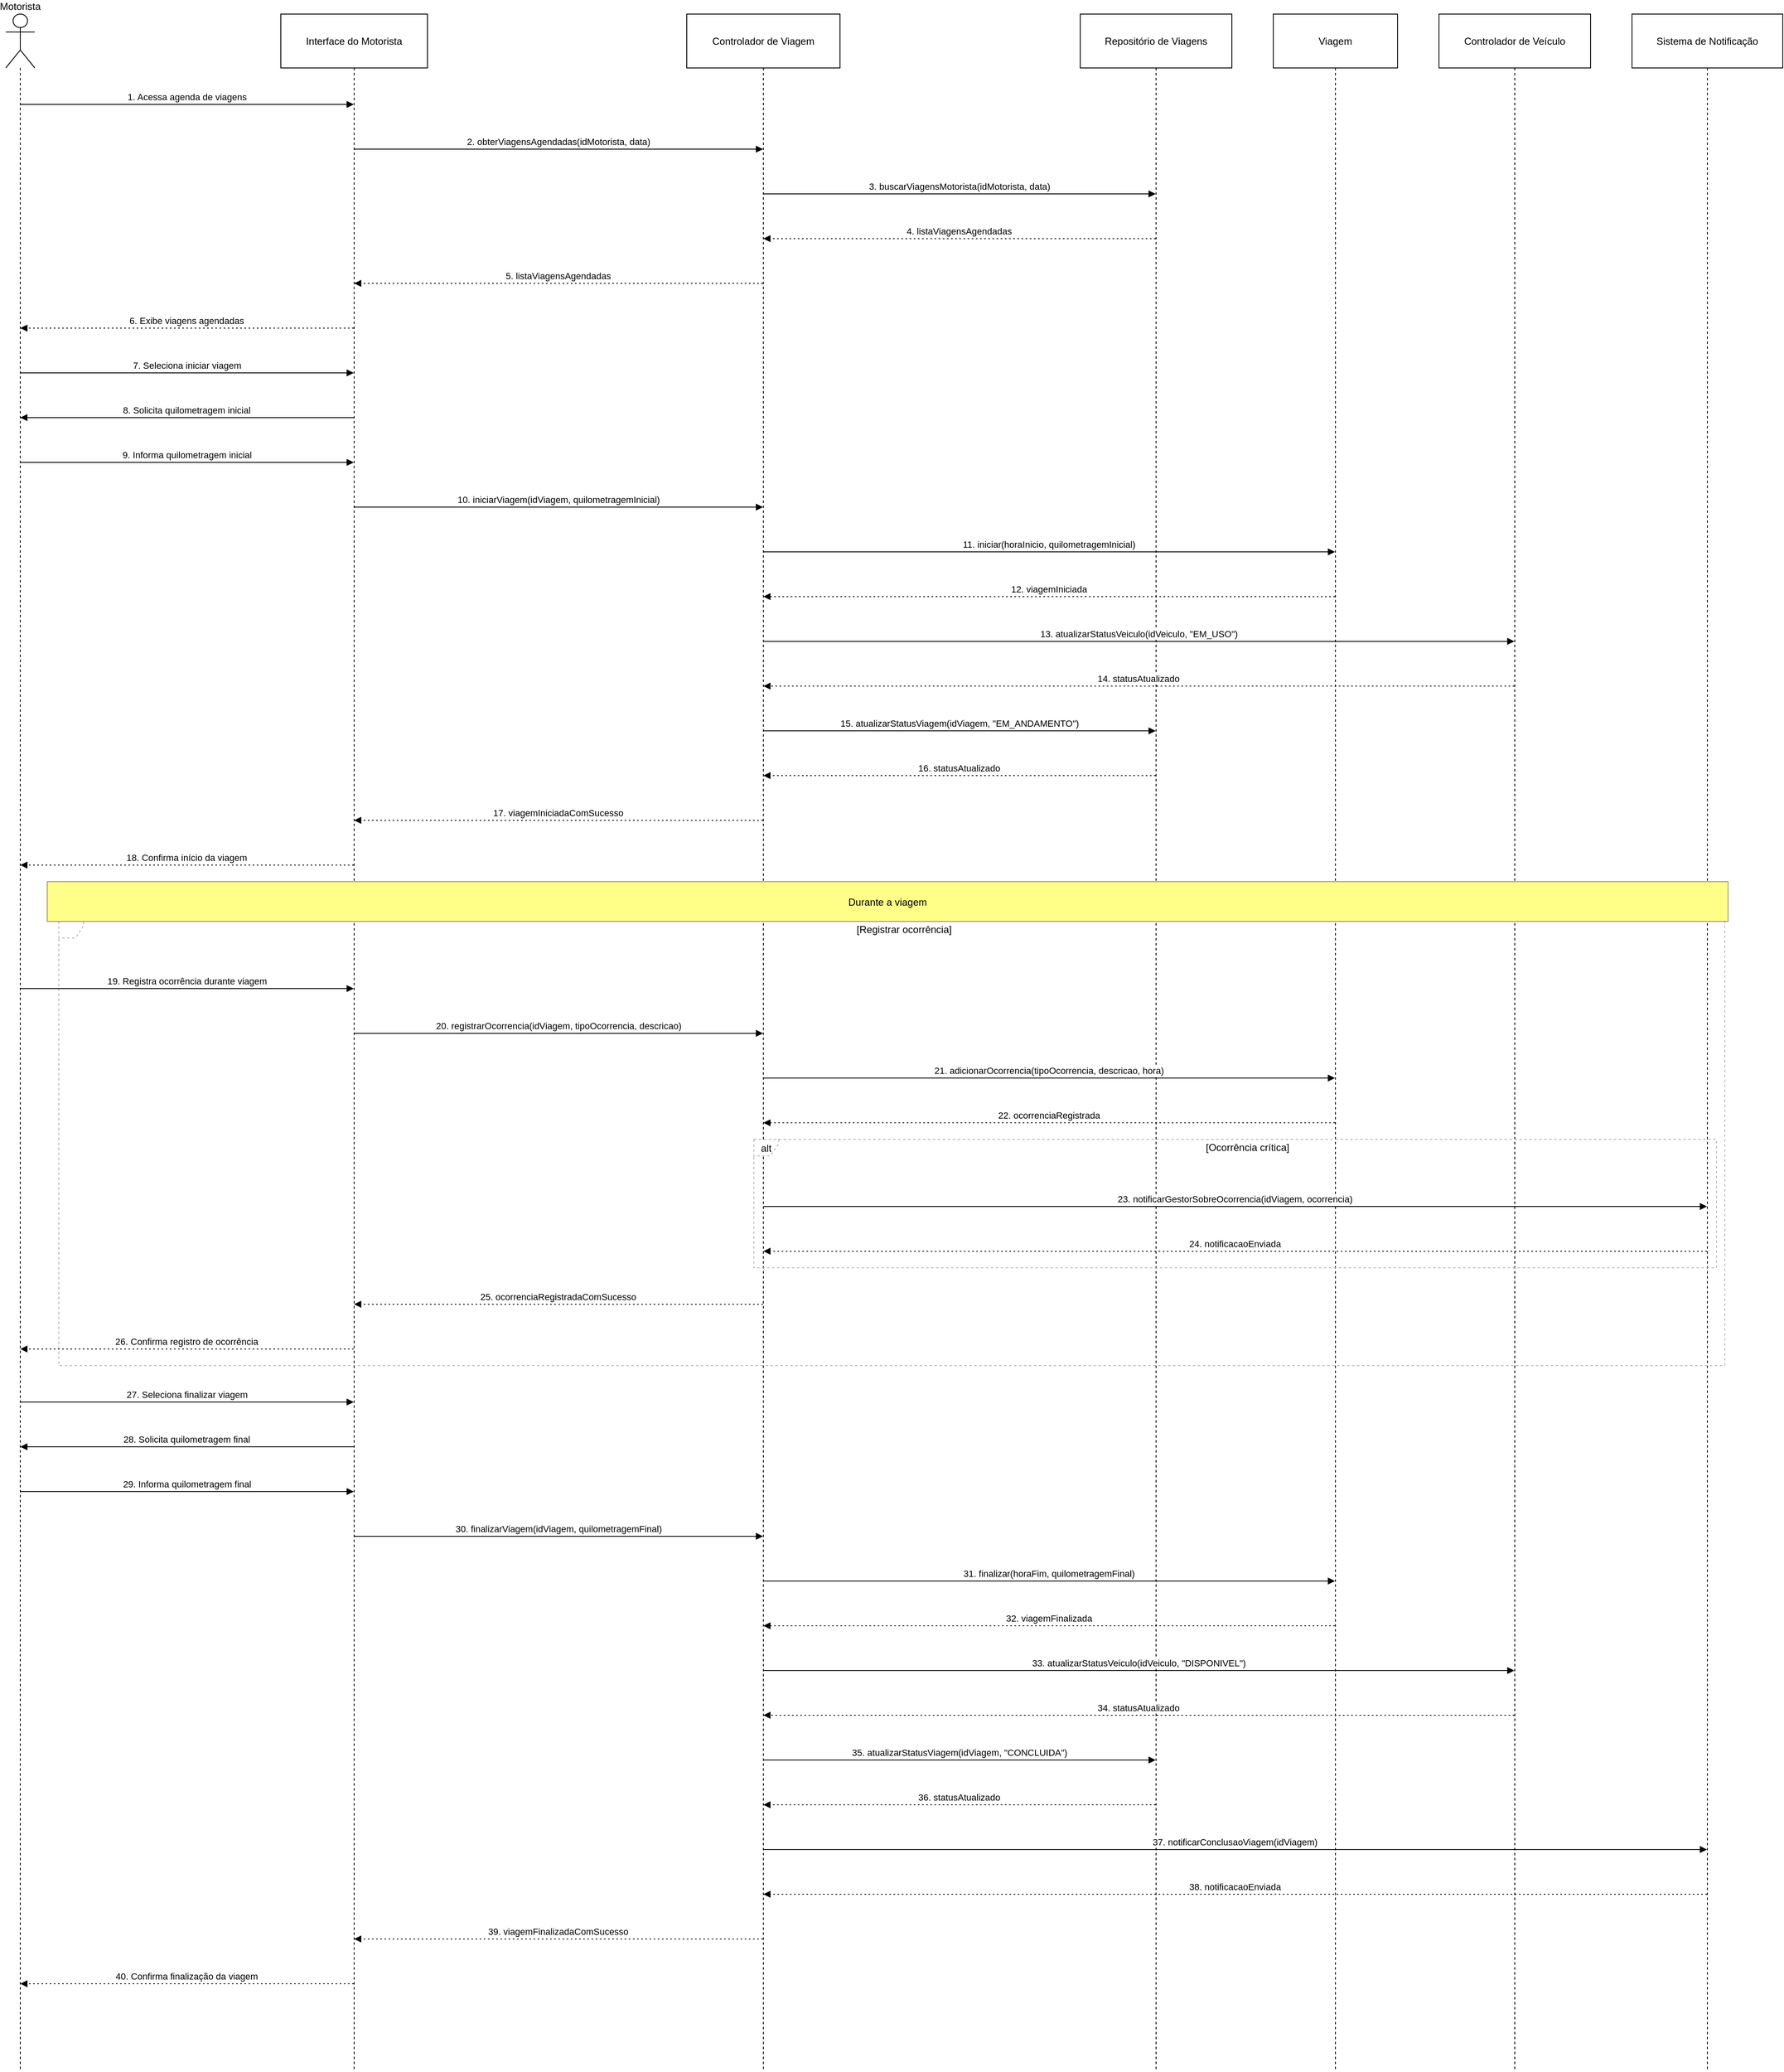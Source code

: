 <mxfile version="27.0.6">
  <diagram name="Página-1" id="1Gf7_tFx_Znb1VcW-HHT">
    <mxGraphModel grid="1" page="1" gridSize="10" guides="1" tooltips="1" connect="1" arrows="1" fold="1" pageScale="1" pageWidth="827" pageHeight="1169" math="0" shadow="0">
      <root>
        <mxCell id="0" />
        <mxCell id="1" parent="0" />
        <mxCell id="0Zys3uSyWwQmi7Vi93YZ-1" value="Motorista" style="shape=umlLifeline;perimeter=lifelinePerimeter;whiteSpace=wrap;container=1;dropTarget=0;collapsible=0;recursiveResize=0;outlineConnect=0;portConstraint=eastwest;newEdgeStyle={&quot;edgeStyle&quot;:&quot;elbowEdgeStyle&quot;,&quot;elbow&quot;:&quot;vertical&quot;,&quot;curved&quot;:0,&quot;rounded&quot;:0};participant=umlActor;verticalAlign=bottom;labelPosition=center;verticalLabelPosition=top;align=center;size=65;" vertex="1" parent="1">
          <mxGeometry x="20" y="20" width="35" height="2482" as="geometry" />
        </mxCell>
        <mxCell id="0Zys3uSyWwQmi7Vi93YZ-2" value="Interface do Motorista" style="shape=umlLifeline;perimeter=lifelinePerimeter;whiteSpace=wrap;container=1;dropTarget=0;collapsible=0;recursiveResize=0;outlineConnect=0;portConstraint=eastwest;newEdgeStyle={&quot;edgeStyle&quot;:&quot;elbowEdgeStyle&quot;,&quot;elbow&quot;:&quot;vertical&quot;,&quot;curved&quot;:0,&quot;rounded&quot;:0};size=65;" vertex="1" parent="1">
          <mxGeometry x="352" y="20" width="177" height="2482" as="geometry" />
        </mxCell>
        <mxCell id="0Zys3uSyWwQmi7Vi93YZ-3" value="Controlador de Viagem" style="shape=umlLifeline;perimeter=lifelinePerimeter;whiteSpace=wrap;container=1;dropTarget=0;collapsible=0;recursiveResize=0;outlineConnect=0;portConstraint=eastwest;newEdgeStyle={&quot;edgeStyle&quot;:&quot;elbowEdgeStyle&quot;,&quot;elbow&quot;:&quot;vertical&quot;,&quot;curved&quot;:0,&quot;rounded&quot;:0};size=65;" vertex="1" parent="1">
          <mxGeometry x="842" y="20" width="185" height="2482" as="geometry" />
        </mxCell>
        <mxCell id="0Zys3uSyWwQmi7Vi93YZ-4" value="Repositório de Viagens" style="shape=umlLifeline;perimeter=lifelinePerimeter;whiteSpace=wrap;container=1;dropTarget=0;collapsible=0;recursiveResize=0;outlineConnect=0;portConstraint=eastwest;newEdgeStyle={&quot;edgeStyle&quot;:&quot;elbowEdgeStyle&quot;,&quot;elbow&quot;:&quot;vertical&quot;,&quot;curved&quot;:0,&quot;rounded&quot;:0};size=65;" vertex="1" parent="1">
          <mxGeometry x="1317" y="20" width="183" height="2482" as="geometry" />
        </mxCell>
        <mxCell id="0Zys3uSyWwQmi7Vi93YZ-5" value="Viagem" style="shape=umlLifeline;perimeter=lifelinePerimeter;whiteSpace=wrap;container=1;dropTarget=0;collapsible=0;recursiveResize=0;outlineConnect=0;portConstraint=eastwest;newEdgeStyle={&quot;edgeStyle&quot;:&quot;elbowEdgeStyle&quot;,&quot;elbow&quot;:&quot;vertical&quot;,&quot;curved&quot;:0,&quot;rounded&quot;:0};size=65;" vertex="1" parent="1">
          <mxGeometry x="1550" y="20" width="150" height="2482" as="geometry" />
        </mxCell>
        <mxCell id="0Zys3uSyWwQmi7Vi93YZ-6" value="Controlador de Veículo" style="shape=umlLifeline;perimeter=lifelinePerimeter;whiteSpace=wrap;container=1;dropTarget=0;collapsible=0;recursiveResize=0;outlineConnect=0;portConstraint=eastwest;newEdgeStyle={&quot;edgeStyle&quot;:&quot;elbowEdgeStyle&quot;,&quot;elbow&quot;:&quot;vertical&quot;,&quot;curved&quot;:0,&quot;rounded&quot;:0};size=65;" vertex="1" parent="1">
          <mxGeometry x="1750" y="20" width="183" height="2482" as="geometry" />
        </mxCell>
        <mxCell id="0Zys3uSyWwQmi7Vi93YZ-7" value="Sistema de Notificação" style="shape=umlLifeline;perimeter=lifelinePerimeter;whiteSpace=wrap;container=1;dropTarget=0;collapsible=0;recursiveResize=0;outlineConnect=0;portConstraint=eastwest;newEdgeStyle={&quot;edgeStyle&quot;:&quot;elbowEdgeStyle&quot;,&quot;elbow&quot;:&quot;vertical&quot;,&quot;curved&quot;:0,&quot;rounded&quot;:0};size=65;" vertex="1" parent="1">
          <mxGeometry x="1983" y="20" width="182" height="2482" as="geometry" />
        </mxCell>
        <mxCell id="0Zys3uSyWwQmi7Vi93YZ-8" value="alt" style="shape=umlFrame;dashed=1;pointerEvents=0;dropTarget=0;strokeColor=#B3B3B3;height=20;width=30" vertex="1" parent="1">
          <mxGeometry x="923" y="1378" width="1162" height="155" as="geometry" />
        </mxCell>
        <mxCell id="0Zys3uSyWwQmi7Vi93YZ-9" value="[Ocorrência crítica]" style="text;strokeColor=none;fillColor=none;align=center;verticalAlign=middle;whiteSpace=wrap;" vertex="1" parent="0Zys3uSyWwQmi7Vi93YZ-8">
          <mxGeometry x="30" width="1132" height="20" as="geometry" />
        </mxCell>
        <mxCell id="0Zys3uSyWwQmi7Vi93YZ-10" value="&#xa;" style="shape=umlFrame;dashed=1;pointerEvents=0;dropTarget=0;strokeColor=#B3B3B3;height=20;width=30;" vertex="1" parent="1">
          <mxGeometry x="84" y="1115" width="2011" height="536" as="geometry" />
        </mxCell>
        <mxCell id="0Zys3uSyWwQmi7Vi93YZ-11" value="[Registrar ocorrência]" style="text;strokeColor=none;fillColor=none;align=center;verticalAlign=middle;whiteSpace=wrap;" vertex="1" parent="0Zys3uSyWwQmi7Vi93YZ-10">
          <mxGeometry x="30" width="1981" height="20" as="geometry" />
        </mxCell>
        <mxCell id="0Zys3uSyWwQmi7Vi93YZ-12" value="1. Acessa agenda de viagens" style="verticalAlign=bottom;edgeStyle=elbowEdgeStyle;elbow=vertical;curved=0;rounded=0;endArrow=block;" edge="1" parent="1" source="0Zys3uSyWwQmi7Vi93YZ-1" target="0Zys3uSyWwQmi7Vi93YZ-2">
          <mxGeometry relative="1" as="geometry">
            <Array as="points">
              <mxPoint x="276" y="129" />
            </Array>
          </mxGeometry>
        </mxCell>
        <mxCell id="0Zys3uSyWwQmi7Vi93YZ-13" value="2. obterViagensAgendadas(idMotorista, data)" style="verticalAlign=bottom;edgeStyle=elbowEdgeStyle;elbow=vertical;curved=0;rounded=0;endArrow=block;" edge="1" parent="1" source="0Zys3uSyWwQmi7Vi93YZ-2" target="0Zys3uSyWwQmi7Vi93YZ-3">
          <mxGeometry relative="1" as="geometry">
            <Array as="points">
              <mxPoint x="696" y="183" />
            </Array>
          </mxGeometry>
        </mxCell>
        <mxCell id="0Zys3uSyWwQmi7Vi93YZ-14" value="3. buscarViagensMotorista(idMotorista, data)" style="verticalAlign=bottom;edgeStyle=elbowEdgeStyle;elbow=vertical;curved=0;rounded=0;endArrow=block;" edge="1" parent="1" source="0Zys3uSyWwQmi7Vi93YZ-3" target="0Zys3uSyWwQmi7Vi93YZ-4">
          <mxGeometry relative="1" as="geometry">
            <Array as="points">
              <mxPoint x="1180" y="237" />
            </Array>
          </mxGeometry>
        </mxCell>
        <mxCell id="0Zys3uSyWwQmi7Vi93YZ-15" value="4. listaViagensAgendadas" style="verticalAlign=bottom;edgeStyle=elbowEdgeStyle;elbow=vertical;curved=0;rounded=0;dashed=1;dashPattern=2 3;endArrow=block;" edge="1" parent="1" source="0Zys3uSyWwQmi7Vi93YZ-4" target="0Zys3uSyWwQmi7Vi93YZ-3">
          <mxGeometry relative="1" as="geometry">
            <Array as="points">
              <mxPoint x="1183" y="291" />
            </Array>
          </mxGeometry>
        </mxCell>
        <mxCell id="0Zys3uSyWwQmi7Vi93YZ-16" value="5. listaViagensAgendadas" style="verticalAlign=bottom;edgeStyle=elbowEdgeStyle;elbow=vertical;curved=0;rounded=0;dashed=1;dashPattern=2 3;endArrow=block;" edge="1" parent="1" source="0Zys3uSyWwQmi7Vi93YZ-3" target="0Zys3uSyWwQmi7Vi93YZ-2">
          <mxGeometry relative="1" as="geometry">
            <Array as="points">
              <mxPoint x="699" y="345" />
            </Array>
          </mxGeometry>
        </mxCell>
        <mxCell id="0Zys3uSyWwQmi7Vi93YZ-17" value="6. Exibe viagens agendadas" style="verticalAlign=bottom;edgeStyle=elbowEdgeStyle;elbow=vertical;curved=0;rounded=0;dashed=1;dashPattern=2 3;endArrow=block;" edge="1" parent="1" source="0Zys3uSyWwQmi7Vi93YZ-2" target="0Zys3uSyWwQmi7Vi93YZ-1">
          <mxGeometry relative="1" as="geometry">
            <Array as="points">
              <mxPoint x="279" y="399" />
            </Array>
          </mxGeometry>
        </mxCell>
        <mxCell id="0Zys3uSyWwQmi7Vi93YZ-18" value="7. Seleciona iniciar viagem" style="verticalAlign=bottom;edgeStyle=elbowEdgeStyle;elbow=vertical;curved=0;rounded=0;endArrow=block;" edge="1" parent="1" source="0Zys3uSyWwQmi7Vi93YZ-1" target="0Zys3uSyWwQmi7Vi93YZ-2">
          <mxGeometry relative="1" as="geometry">
            <Array as="points">
              <mxPoint x="276" y="453" />
            </Array>
          </mxGeometry>
        </mxCell>
        <mxCell id="0Zys3uSyWwQmi7Vi93YZ-19" value="8. Solicita quilometragem inicial" style="verticalAlign=bottom;edgeStyle=elbowEdgeStyle;elbow=vertical;curved=0;rounded=0;endArrow=block;" edge="1" parent="1" source="0Zys3uSyWwQmi7Vi93YZ-2" target="0Zys3uSyWwQmi7Vi93YZ-1">
          <mxGeometry relative="1" as="geometry">
            <Array as="points">
              <mxPoint x="279" y="507" />
            </Array>
          </mxGeometry>
        </mxCell>
        <mxCell id="0Zys3uSyWwQmi7Vi93YZ-20" value="9. Informa quilometragem inicial" style="verticalAlign=bottom;edgeStyle=elbowEdgeStyle;elbow=vertical;curved=0;rounded=0;endArrow=block;" edge="1" parent="1" source="0Zys3uSyWwQmi7Vi93YZ-1" target="0Zys3uSyWwQmi7Vi93YZ-2">
          <mxGeometry relative="1" as="geometry">
            <Array as="points">
              <mxPoint x="276" y="561" />
            </Array>
          </mxGeometry>
        </mxCell>
        <mxCell id="0Zys3uSyWwQmi7Vi93YZ-21" value="10. iniciarViagem(idViagem, quilometragemInicial)" style="verticalAlign=bottom;edgeStyle=elbowEdgeStyle;elbow=vertical;curved=0;rounded=0;endArrow=block;" edge="1" parent="1" source="0Zys3uSyWwQmi7Vi93YZ-2" target="0Zys3uSyWwQmi7Vi93YZ-3">
          <mxGeometry relative="1" as="geometry">
            <Array as="points">
              <mxPoint x="696" y="615" />
            </Array>
          </mxGeometry>
        </mxCell>
        <mxCell id="0Zys3uSyWwQmi7Vi93YZ-22" value="11. iniciar(horaInicio, quilometragemInicial)" style="verticalAlign=bottom;edgeStyle=elbowEdgeStyle;elbow=vertical;curved=0;rounded=0;endArrow=block;" edge="1" parent="1" source="0Zys3uSyWwQmi7Vi93YZ-3" target="0Zys3uSyWwQmi7Vi93YZ-5">
          <mxGeometry relative="1" as="geometry">
            <Array as="points">
              <mxPoint x="1288" y="669" />
            </Array>
          </mxGeometry>
        </mxCell>
        <mxCell id="0Zys3uSyWwQmi7Vi93YZ-23" value="12. viagemIniciada" style="verticalAlign=bottom;edgeStyle=elbowEdgeStyle;elbow=vertical;curved=0;rounded=0;dashed=1;dashPattern=2 3;endArrow=block;" edge="1" parent="1" source="0Zys3uSyWwQmi7Vi93YZ-5" target="0Zys3uSyWwQmi7Vi93YZ-3">
          <mxGeometry relative="1" as="geometry">
            <Array as="points">
              <mxPoint x="1291" y="723" />
            </Array>
          </mxGeometry>
        </mxCell>
        <mxCell id="0Zys3uSyWwQmi7Vi93YZ-24" value="13. atualizarStatusVeiculo(idVeiculo, &quot;EM_USO&quot;)" style="verticalAlign=bottom;edgeStyle=elbowEdgeStyle;elbow=vertical;curved=0;rounded=0;endArrow=block;" edge="1" parent="1" source="0Zys3uSyWwQmi7Vi93YZ-3" target="0Zys3uSyWwQmi7Vi93YZ-6">
          <mxGeometry relative="1" as="geometry">
            <Array as="points">
              <mxPoint x="1396" y="777" />
            </Array>
          </mxGeometry>
        </mxCell>
        <mxCell id="0Zys3uSyWwQmi7Vi93YZ-25" value="14. statusAtualizado" style="verticalAlign=bottom;edgeStyle=elbowEdgeStyle;elbow=vertical;curved=0;rounded=0;dashed=1;dashPattern=2 3;endArrow=block;" edge="1" parent="1" source="0Zys3uSyWwQmi7Vi93YZ-6" target="0Zys3uSyWwQmi7Vi93YZ-3">
          <mxGeometry relative="1" as="geometry">
            <Array as="points">
              <mxPoint x="1399" y="831" />
            </Array>
          </mxGeometry>
        </mxCell>
        <mxCell id="0Zys3uSyWwQmi7Vi93YZ-26" value="15. atualizarStatusViagem(idViagem, &quot;EM_ANDAMENTO&quot;)" style="verticalAlign=bottom;edgeStyle=elbowEdgeStyle;elbow=vertical;curved=0;rounded=0;endArrow=block;" edge="1" parent="1" source="0Zys3uSyWwQmi7Vi93YZ-3" target="0Zys3uSyWwQmi7Vi93YZ-4">
          <mxGeometry relative="1" as="geometry">
            <Array as="points">
              <mxPoint x="1180" y="885" />
            </Array>
          </mxGeometry>
        </mxCell>
        <mxCell id="0Zys3uSyWwQmi7Vi93YZ-27" value="16. statusAtualizado" style="verticalAlign=bottom;edgeStyle=elbowEdgeStyle;elbow=vertical;curved=0;rounded=0;dashed=1;dashPattern=2 3;endArrow=block;" edge="1" parent="1" source="0Zys3uSyWwQmi7Vi93YZ-4" target="0Zys3uSyWwQmi7Vi93YZ-3">
          <mxGeometry relative="1" as="geometry">
            <Array as="points">
              <mxPoint x="1183" y="939" />
            </Array>
          </mxGeometry>
        </mxCell>
        <mxCell id="0Zys3uSyWwQmi7Vi93YZ-28" value="17. viagemIniciadaComSucesso" style="verticalAlign=bottom;edgeStyle=elbowEdgeStyle;elbow=vertical;curved=0;rounded=0;dashed=1;dashPattern=2 3;endArrow=block;" edge="1" parent="1" source="0Zys3uSyWwQmi7Vi93YZ-3" target="0Zys3uSyWwQmi7Vi93YZ-2">
          <mxGeometry relative="1" as="geometry">
            <Array as="points">
              <mxPoint x="699" y="993" />
            </Array>
          </mxGeometry>
        </mxCell>
        <mxCell id="0Zys3uSyWwQmi7Vi93YZ-29" value="18. Confirma início da viagem" style="verticalAlign=bottom;edgeStyle=elbowEdgeStyle;elbow=vertical;curved=0;rounded=0;dashed=1;dashPattern=2 3;endArrow=block;" edge="1" parent="1" source="0Zys3uSyWwQmi7Vi93YZ-2" target="0Zys3uSyWwQmi7Vi93YZ-1">
          <mxGeometry relative="1" as="geometry">
            <Array as="points">
              <mxPoint x="279" y="1047" />
            </Array>
          </mxGeometry>
        </mxCell>
        <mxCell id="0Zys3uSyWwQmi7Vi93YZ-30" value="19. Registra ocorrência durante viagem" style="verticalAlign=bottom;edgeStyle=elbowEdgeStyle;elbow=vertical;curved=0;rounded=0;endArrow=block;" edge="1" parent="1" source="0Zys3uSyWwQmi7Vi93YZ-1" target="0Zys3uSyWwQmi7Vi93YZ-2">
          <mxGeometry relative="1" as="geometry">
            <Array as="points">
              <mxPoint x="276" y="1196" />
            </Array>
          </mxGeometry>
        </mxCell>
        <mxCell id="0Zys3uSyWwQmi7Vi93YZ-31" value="20. registrarOcorrencia(idViagem, tipoOcorrencia, descricao)" style="verticalAlign=bottom;edgeStyle=elbowEdgeStyle;elbow=vertical;curved=0;rounded=0;endArrow=block;" edge="1" parent="1" source="0Zys3uSyWwQmi7Vi93YZ-2" target="0Zys3uSyWwQmi7Vi93YZ-3">
          <mxGeometry relative="1" as="geometry">
            <Array as="points">
              <mxPoint x="696" y="1250" />
            </Array>
          </mxGeometry>
        </mxCell>
        <mxCell id="0Zys3uSyWwQmi7Vi93YZ-32" value="21. adicionarOcorrencia(tipoOcorrencia, descricao, hora)" style="verticalAlign=bottom;edgeStyle=elbowEdgeStyle;elbow=vertical;curved=0;rounded=0;endArrow=block;" edge="1" parent="1" source="0Zys3uSyWwQmi7Vi93YZ-3" target="0Zys3uSyWwQmi7Vi93YZ-5">
          <mxGeometry relative="1" as="geometry">
            <Array as="points">
              <mxPoint x="1288" y="1304" />
            </Array>
          </mxGeometry>
        </mxCell>
        <mxCell id="0Zys3uSyWwQmi7Vi93YZ-33" value="22. ocorrenciaRegistrada" style="verticalAlign=bottom;edgeStyle=elbowEdgeStyle;elbow=vertical;curved=0;rounded=0;dashed=1;dashPattern=2 3;endArrow=block;" edge="1" parent="1" source="0Zys3uSyWwQmi7Vi93YZ-5" target="0Zys3uSyWwQmi7Vi93YZ-3">
          <mxGeometry relative="1" as="geometry">
            <Array as="points">
              <mxPoint x="1291" y="1358" />
            </Array>
          </mxGeometry>
        </mxCell>
        <mxCell id="0Zys3uSyWwQmi7Vi93YZ-34" value="23. notificarGestorSobreOcorrencia(idViagem, ocorrencia)" style="verticalAlign=bottom;edgeStyle=elbowEdgeStyle;elbow=vertical;curved=0;rounded=0;endArrow=block;" edge="1" parent="1" source="0Zys3uSyWwQmi7Vi93YZ-3" target="0Zys3uSyWwQmi7Vi93YZ-7">
          <mxGeometry relative="1" as="geometry">
            <Array as="points">
              <mxPoint x="1512" y="1459" />
            </Array>
          </mxGeometry>
        </mxCell>
        <mxCell id="0Zys3uSyWwQmi7Vi93YZ-35" value="24. notificacaoEnviada" style="verticalAlign=bottom;edgeStyle=elbowEdgeStyle;elbow=vertical;curved=0;rounded=0;dashed=1;dashPattern=2 3;endArrow=block;" edge="1" parent="1" source="0Zys3uSyWwQmi7Vi93YZ-7" target="0Zys3uSyWwQmi7Vi93YZ-3">
          <mxGeometry relative="1" as="geometry">
            <Array as="points">
              <mxPoint x="1515" y="1513" />
            </Array>
          </mxGeometry>
        </mxCell>
        <mxCell id="0Zys3uSyWwQmi7Vi93YZ-36" value="25. ocorrenciaRegistradaComSucesso" style="verticalAlign=bottom;edgeStyle=elbowEdgeStyle;elbow=vertical;curved=0;rounded=0;dashed=1;dashPattern=2 3;endArrow=block;" edge="1" parent="1" source="0Zys3uSyWwQmi7Vi93YZ-3" target="0Zys3uSyWwQmi7Vi93YZ-2">
          <mxGeometry relative="1" as="geometry">
            <Array as="points">
              <mxPoint x="699" y="1577" />
            </Array>
          </mxGeometry>
        </mxCell>
        <mxCell id="0Zys3uSyWwQmi7Vi93YZ-37" value="26. Confirma registro de ocorrência" style="verticalAlign=bottom;edgeStyle=elbowEdgeStyle;elbow=vertical;curved=0;rounded=0;dashed=1;dashPattern=2 3;endArrow=block;" edge="1" parent="1" source="0Zys3uSyWwQmi7Vi93YZ-2" target="0Zys3uSyWwQmi7Vi93YZ-1">
          <mxGeometry relative="1" as="geometry">
            <Array as="points">
              <mxPoint x="279" y="1631" />
            </Array>
          </mxGeometry>
        </mxCell>
        <mxCell id="0Zys3uSyWwQmi7Vi93YZ-38" value="27. Seleciona finalizar viagem" style="verticalAlign=bottom;edgeStyle=elbowEdgeStyle;elbow=vertical;curved=0;rounded=0;endArrow=block;" edge="1" parent="1" source="0Zys3uSyWwQmi7Vi93YZ-1" target="0Zys3uSyWwQmi7Vi93YZ-2">
          <mxGeometry relative="1" as="geometry">
            <Array as="points">
              <mxPoint x="276" y="1695" />
            </Array>
          </mxGeometry>
        </mxCell>
        <mxCell id="0Zys3uSyWwQmi7Vi93YZ-39" value="28. Solicita quilometragem final" style="verticalAlign=bottom;edgeStyle=elbowEdgeStyle;elbow=vertical;curved=0;rounded=0;endArrow=block;" edge="1" parent="1" source="0Zys3uSyWwQmi7Vi93YZ-2" target="0Zys3uSyWwQmi7Vi93YZ-1">
          <mxGeometry relative="1" as="geometry">
            <Array as="points">
              <mxPoint x="279" y="1749" />
            </Array>
          </mxGeometry>
        </mxCell>
        <mxCell id="0Zys3uSyWwQmi7Vi93YZ-40" value="29. Informa quilometragem final" style="verticalAlign=bottom;edgeStyle=elbowEdgeStyle;elbow=vertical;curved=0;rounded=0;endArrow=block;" edge="1" parent="1" source="0Zys3uSyWwQmi7Vi93YZ-1" target="0Zys3uSyWwQmi7Vi93YZ-2">
          <mxGeometry relative="1" as="geometry">
            <Array as="points">
              <mxPoint x="276" y="1803" />
            </Array>
          </mxGeometry>
        </mxCell>
        <mxCell id="0Zys3uSyWwQmi7Vi93YZ-41" value="30. finalizarViagem(idViagem, quilometragemFinal)" style="verticalAlign=bottom;edgeStyle=elbowEdgeStyle;elbow=vertical;curved=0;rounded=0;endArrow=block;" edge="1" parent="1" source="0Zys3uSyWwQmi7Vi93YZ-2" target="0Zys3uSyWwQmi7Vi93YZ-3">
          <mxGeometry relative="1" as="geometry">
            <Array as="points">
              <mxPoint x="696" y="1857" />
            </Array>
          </mxGeometry>
        </mxCell>
        <mxCell id="0Zys3uSyWwQmi7Vi93YZ-42" value="31. finalizar(horaFim, quilometragemFinal)" style="verticalAlign=bottom;edgeStyle=elbowEdgeStyle;elbow=vertical;curved=0;rounded=0;endArrow=block;" edge="1" parent="1" source="0Zys3uSyWwQmi7Vi93YZ-3" target="0Zys3uSyWwQmi7Vi93YZ-5">
          <mxGeometry relative="1" as="geometry">
            <Array as="points">
              <mxPoint x="1288" y="1911" />
            </Array>
          </mxGeometry>
        </mxCell>
        <mxCell id="0Zys3uSyWwQmi7Vi93YZ-43" value="32. viagemFinalizada" style="verticalAlign=bottom;edgeStyle=elbowEdgeStyle;elbow=vertical;curved=0;rounded=0;dashed=1;dashPattern=2 3;endArrow=block;" edge="1" parent="1" source="0Zys3uSyWwQmi7Vi93YZ-5" target="0Zys3uSyWwQmi7Vi93YZ-3">
          <mxGeometry relative="1" as="geometry">
            <Array as="points">
              <mxPoint x="1291" y="1965" />
            </Array>
          </mxGeometry>
        </mxCell>
        <mxCell id="0Zys3uSyWwQmi7Vi93YZ-44" value="33. atualizarStatusVeiculo(idVeiculo, &quot;DISPONIVEL&quot;)" style="verticalAlign=bottom;edgeStyle=elbowEdgeStyle;elbow=vertical;curved=0;rounded=0;endArrow=block;" edge="1" parent="1" source="0Zys3uSyWwQmi7Vi93YZ-3" target="0Zys3uSyWwQmi7Vi93YZ-6">
          <mxGeometry relative="1" as="geometry">
            <Array as="points">
              <mxPoint x="1396" y="2019" />
            </Array>
          </mxGeometry>
        </mxCell>
        <mxCell id="0Zys3uSyWwQmi7Vi93YZ-45" value="34. statusAtualizado" style="verticalAlign=bottom;edgeStyle=elbowEdgeStyle;elbow=vertical;curved=0;rounded=0;dashed=1;dashPattern=2 3;endArrow=block;" edge="1" parent="1" source="0Zys3uSyWwQmi7Vi93YZ-6" target="0Zys3uSyWwQmi7Vi93YZ-3">
          <mxGeometry relative="1" as="geometry">
            <Array as="points">
              <mxPoint x="1399" y="2073" />
            </Array>
          </mxGeometry>
        </mxCell>
        <mxCell id="0Zys3uSyWwQmi7Vi93YZ-46" value="35. atualizarStatusViagem(idViagem, &quot;CONCLUIDA&quot;)" style="verticalAlign=bottom;edgeStyle=elbowEdgeStyle;elbow=vertical;curved=0;rounded=0;endArrow=block;" edge="1" parent="1" source="0Zys3uSyWwQmi7Vi93YZ-3" target="0Zys3uSyWwQmi7Vi93YZ-4">
          <mxGeometry relative="1" as="geometry">
            <Array as="points">
              <mxPoint x="1180" y="2127" />
            </Array>
          </mxGeometry>
        </mxCell>
        <mxCell id="0Zys3uSyWwQmi7Vi93YZ-47" value="36. statusAtualizado" style="verticalAlign=bottom;edgeStyle=elbowEdgeStyle;elbow=vertical;curved=0;rounded=0;dashed=1;dashPattern=2 3;endArrow=block;" edge="1" parent="1" source="0Zys3uSyWwQmi7Vi93YZ-4" target="0Zys3uSyWwQmi7Vi93YZ-3">
          <mxGeometry relative="1" as="geometry">
            <Array as="points">
              <mxPoint x="1183" y="2181" />
            </Array>
          </mxGeometry>
        </mxCell>
        <mxCell id="0Zys3uSyWwQmi7Vi93YZ-48" value="37. notificarConclusaoViagem(idViagem)" style="verticalAlign=bottom;edgeStyle=elbowEdgeStyle;elbow=vertical;curved=0;rounded=0;endArrow=block;" edge="1" parent="1" source="0Zys3uSyWwQmi7Vi93YZ-3" target="0Zys3uSyWwQmi7Vi93YZ-7">
          <mxGeometry relative="1" as="geometry">
            <Array as="points">
              <mxPoint x="1512" y="2235" />
            </Array>
          </mxGeometry>
        </mxCell>
        <mxCell id="0Zys3uSyWwQmi7Vi93YZ-49" value="38. notificacaoEnviada" style="verticalAlign=bottom;edgeStyle=elbowEdgeStyle;elbow=vertical;curved=0;rounded=0;dashed=1;dashPattern=2 3;endArrow=block;" edge="1" parent="1" source="0Zys3uSyWwQmi7Vi93YZ-7" target="0Zys3uSyWwQmi7Vi93YZ-3">
          <mxGeometry relative="1" as="geometry">
            <Array as="points">
              <mxPoint x="1515" y="2289" />
            </Array>
          </mxGeometry>
        </mxCell>
        <mxCell id="0Zys3uSyWwQmi7Vi93YZ-50" value="39. viagemFinalizadaComSucesso" style="verticalAlign=bottom;edgeStyle=elbowEdgeStyle;elbow=vertical;curved=0;rounded=0;dashed=1;dashPattern=2 3;endArrow=block;" edge="1" parent="1" source="0Zys3uSyWwQmi7Vi93YZ-3" target="0Zys3uSyWwQmi7Vi93YZ-2">
          <mxGeometry relative="1" as="geometry">
            <Array as="points">
              <mxPoint x="699" y="2343" />
            </Array>
          </mxGeometry>
        </mxCell>
        <mxCell id="0Zys3uSyWwQmi7Vi93YZ-51" value="40. Confirma finalização da viagem" style="verticalAlign=bottom;edgeStyle=elbowEdgeStyle;elbow=vertical;curved=0;rounded=0;dashed=1;dashPattern=2 3;endArrow=block;" edge="1" parent="1" source="0Zys3uSyWwQmi7Vi93YZ-2" target="0Zys3uSyWwQmi7Vi93YZ-1">
          <mxGeometry relative="1" as="geometry">
            <Array as="points">
              <mxPoint x="279" y="2397" />
            </Array>
          </mxGeometry>
        </mxCell>
        <mxCell id="0Zys3uSyWwQmi7Vi93YZ-52" value="Durante a viagem" style="fillColor=#ffff88;strokeColor=#9E916F;" vertex="1" parent="1">
          <mxGeometry x="70" y="1067" width="2029" height="48" as="geometry" />
        </mxCell>
      </root>
    </mxGraphModel>
  </diagram>
</mxfile>
